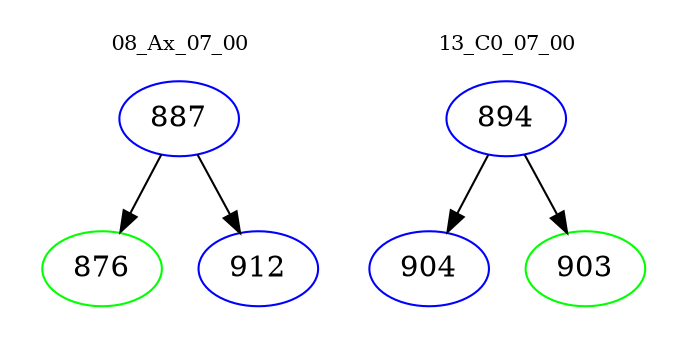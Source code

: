 digraph{
subgraph cluster_0 {
color = white
label = "08_Ax_07_00";
fontsize=10;
T0_887 [label="887", color="blue"]
T0_887 -> T0_876 [color="black"]
T0_876 [label="876", color="green"]
T0_887 -> T0_912 [color="black"]
T0_912 [label="912", color="blue"]
}
subgraph cluster_1 {
color = white
label = "13_C0_07_00";
fontsize=10;
T1_894 [label="894", color="blue"]
T1_894 -> T1_904 [color="black"]
T1_904 [label="904", color="blue"]
T1_894 -> T1_903 [color="black"]
T1_903 [label="903", color="green"]
}
}
